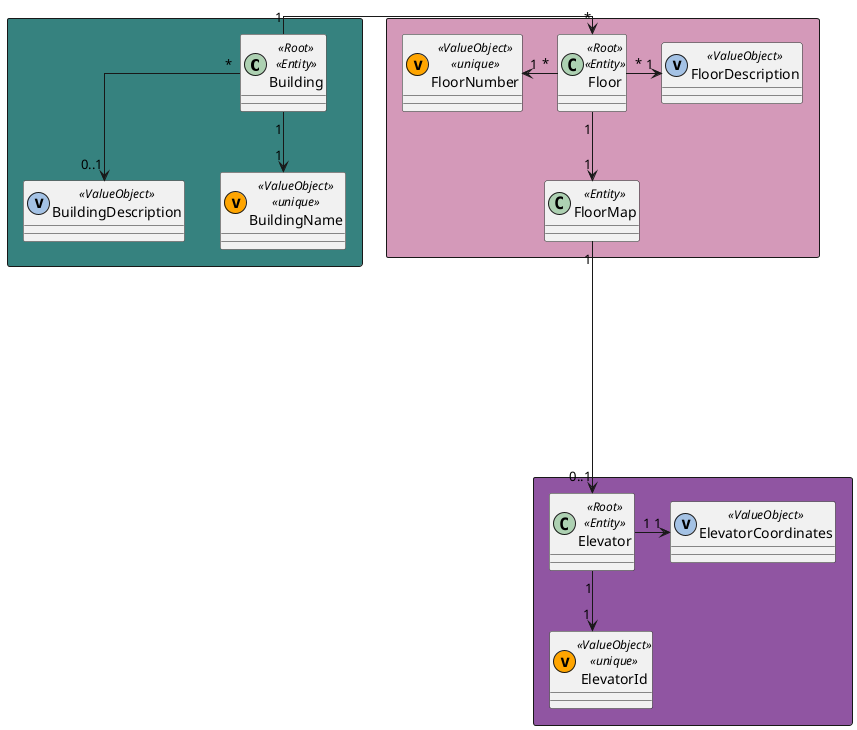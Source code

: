 @startuml

skinparam linetype ortho


rectangle #36827F{
class Building  << Root >> << Entity >>
class BuildingDescription  << (v,#A4C2E5) ValueObject >>
class BuildingName  << (v,orange) ValueObject >> << unique >>
}

rectangle #D499B9{
class Floor  << Root >> << Entity >>
class FloorNumber  << (v,orange) ValueObject >> << unique >>
class FloorDescription  << (v,#A4C2E5) ValueObject >>
class FloorMap  << Entity >>

}
rectangle #9055A2{
class Elevator  << Root >> << Entity >>
class ElevatorId  << (v,orange) ValueObject >> << unique >>
class ElevatorCoordinates << (v,#A4C2E5) ValueObject >>
}


Building "1"->"*" Floor
Building "*"-->"0..1" BuildingDescription
Building "1"-->"1" BuildingName

Floor "1"-d->"1" FloorMap
Floor "*"-u>"1" FloorNumber
Floor "*"->"1" FloorDescription
FloorMap "1"-d---->"0..1" Elevator


Elevator "1"-d->"1" ElevatorId
Elevator "1"->"1" ElevatorCoordinates


@enduml
